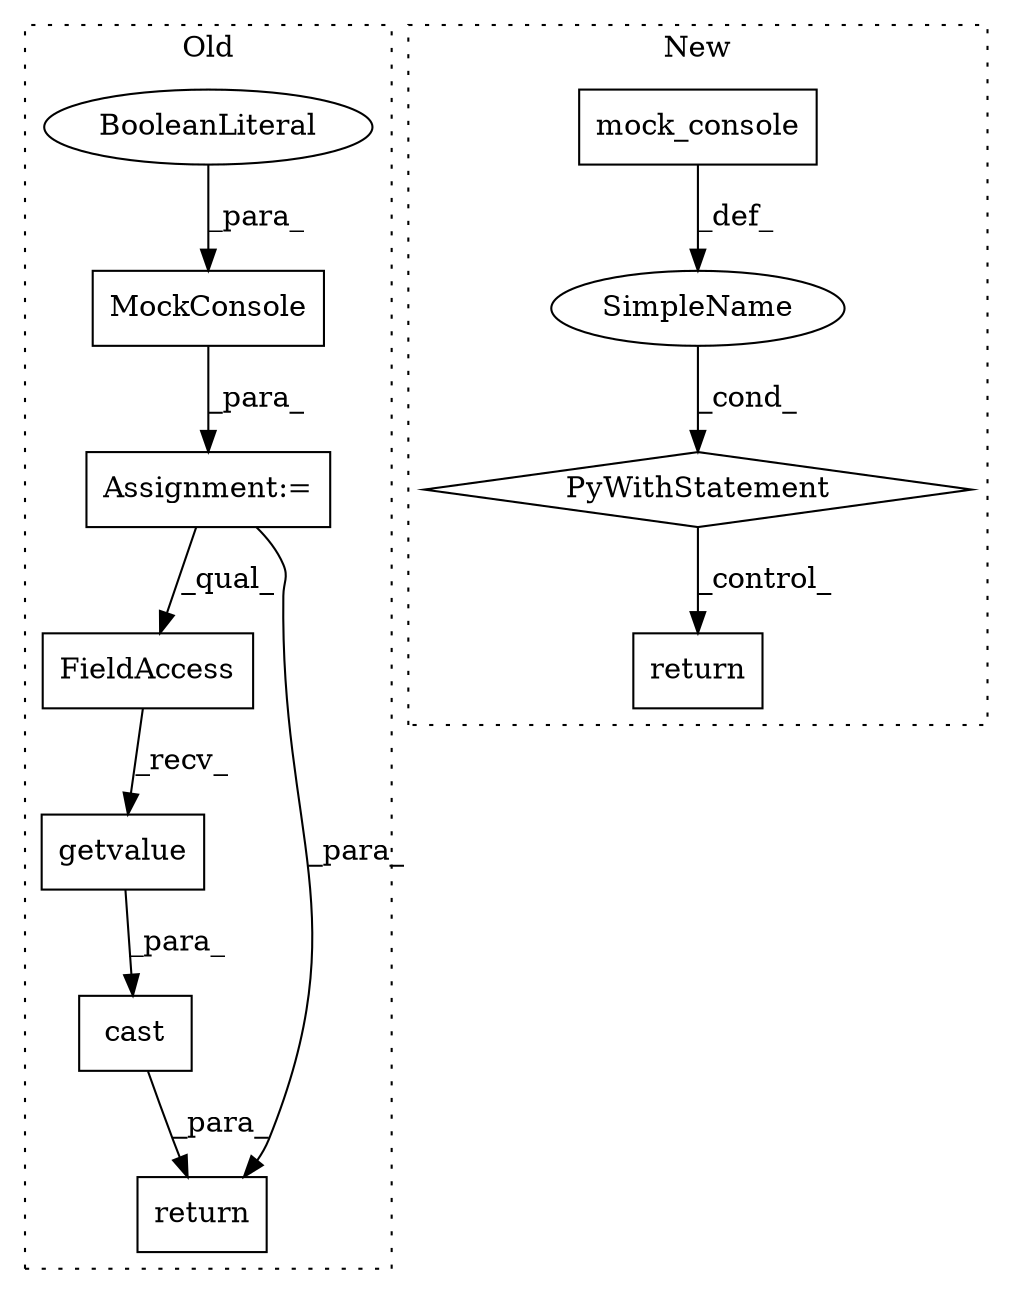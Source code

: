 digraph G {
subgraph cluster0 {
1 [label="cast" a="32" s="1470,1507" l="5,1" shape="box"];
3 [label="MockConsole" a="32" s="999,1016" l="12,1" shape="box"];
5 [label="BooleanLiteral" a="9" s="1011" l="5" shape="ellipse"];
8 [label="FieldAccess" a="22" s="1482" l="14" shape="box"];
9 [label="getvalue" a="32" s="1497" l="10" shape="box"];
10 [label="Assignment:=" a="7" s="998" l="1" shape="box"];
11 [label="return" a="41" s="1407" l="12" shape="box"];
label = "Old";
style="dotted";
}
subgraph cluster1 {
2 [label="mock_console" a="32" s="1016,1058" l="13,1" shape="box"];
4 [label="PyWithStatement" a="104" s="1006,1059" l="10,2" shape="diamond"];
6 [label="SimpleName" a="42" s="" l="" shape="ellipse"];
7 [label="return" a="41" s="1463" l="14" shape="box"];
label = "New";
style="dotted";
}
1 -> 11 [label="_para_"];
2 -> 6 [label="_def_"];
3 -> 10 [label="_para_"];
4 -> 7 [label="_control_"];
5 -> 3 [label="_para_"];
6 -> 4 [label="_cond_"];
8 -> 9 [label="_recv_"];
9 -> 1 [label="_para_"];
10 -> 8 [label="_qual_"];
10 -> 11 [label="_para_"];
}